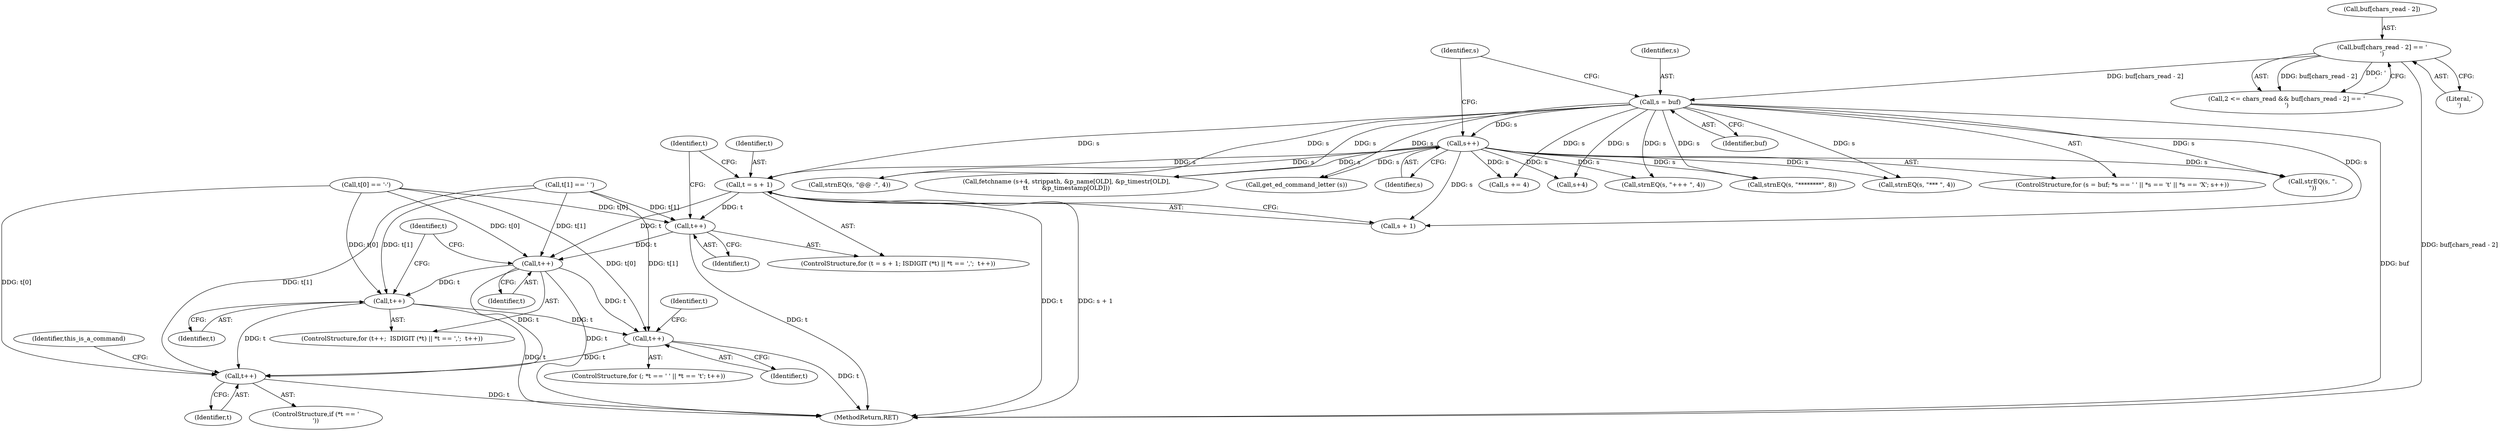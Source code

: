 digraph "0_savannah_f290f48a621867084884bfff87f8093c15195e6a@pointer" {
"1000479" [label="(Call,t = s + 1)"];
"1000438" [label="(Call,s = buf)"];
"1000430" [label="(Call,buf[chars_read - 2] == '\r')"];
"1000455" [label="(Call,s++)"];
"1000492" [label="(Call,t++)"];
"1000511" [label="(Call,t++)"];
"1000521" [label="(Call,t++)"];
"1000533" [label="(Call,t++)"];
"1000540" [label="(Call,t++)"];
"1000533" [label="(Call,t++)"];
"1000582" [label="(Call,strnEQ(s, \"*** \", 4))"];
"1000456" [label="(Identifier,s)"];
"1000431" [label="(Call,buf[chars_read - 2])"];
"1000512" [label="(Identifier,t)"];
"1000516" [label="(Identifier,t)"];
"1001145" [label="(Call,t[1] == ' ')"];
"1000541" [label="(Identifier,t)"];
"1000543" [label="(Identifier,this_is_a_command)"];
"1000527" [label="(Identifier,t)"];
"1000440" [label="(Identifier,buf)"];
"1000426" [label="(Call,2 <= chars_read && buf[chars_read - 2] == '\r')"];
"1001223" [label="(Call,strEQ(s, \".\n\"))"];
"1001246" [label="(Call,strnEQ(s, \"@@ -\", 4))"];
"1000522" [label="(Identifier,t)"];
"1002173" [label="(MethodReturn,RET)"];
"1000540" [label="(Call,t++)"];
"1000437" [label="(ControlStructure,for (s = buf; *s == ' ' || *s == '\t' || *s == 'X'; s++))"];
"1000609" [label="(Call,strnEQ(s, \"+++ \", 4))"];
"1000436" [label="(Literal,'\r')"];
"1001431" [label="(Call,strnEQ(s, \"********\", 8))"];
"1001140" [label="(Call,t[0] == '-')"];
"1000478" [label="(ControlStructure,for (t = s + 1; ISDIGIT (*t) || *t == ',';  t++))"];
"1000493" [label="(Identifier,t)"];
"1000438" [label="(Call,s = buf)"];
"1000521" [label="(Call,t++)"];
"1000587" [label="(Call,fetchname (s+4, strippath, &p_name[OLD], &p_timestr[OLD],\n\t\t       &p_timestamp[OLD]))"];
"1000444" [label="(Identifier,s)"];
"1000455" [label="(Call,s++)"];
"1000523" [label="(ControlStructure,for (; *t == ' ' || *t == '\t'; t++))"];
"1000588" [label="(Call,s+4)"];
"1000511" [label="(Call,t++)"];
"1000487" [label="(Identifier,t)"];
"1001303" [label="(Call,s += 4)"];
"1000534" [label="(Identifier,t)"];
"1000479" [label="(Call,t = s + 1)"];
"1000510" [label="(ControlStructure,for (t++;  ISDIGIT (*t) || *t == ',';  t++))"];
"1000439" [label="(Identifier,s)"];
"1000535" [label="(ControlStructure,if (*t == '\r'))"];
"1000559" [label="(Call,get_ed_command_letter (s))"];
"1000481" [label="(Call,s + 1)"];
"1000480" [label="(Identifier,t)"];
"1000492" [label="(Call,t++)"];
"1000430" [label="(Call,buf[chars_read - 2] == '\r')"];
"1000479" -> "1000478"  [label="AST: "];
"1000479" -> "1000481"  [label="CFG: "];
"1000480" -> "1000479"  [label="AST: "];
"1000481" -> "1000479"  [label="AST: "];
"1000487" -> "1000479"  [label="CFG: "];
"1000479" -> "1002173"  [label="DDG: t"];
"1000479" -> "1002173"  [label="DDG: s + 1"];
"1000438" -> "1000479"  [label="DDG: s"];
"1000455" -> "1000479"  [label="DDG: s"];
"1000479" -> "1000492"  [label="DDG: t"];
"1000479" -> "1000511"  [label="DDG: t"];
"1000438" -> "1000437"  [label="AST: "];
"1000438" -> "1000440"  [label="CFG: "];
"1000439" -> "1000438"  [label="AST: "];
"1000440" -> "1000438"  [label="AST: "];
"1000444" -> "1000438"  [label="CFG: "];
"1000438" -> "1002173"  [label="DDG: buf"];
"1000430" -> "1000438"  [label="DDG: buf[chars_read - 2]"];
"1000438" -> "1000455"  [label="DDG: s"];
"1000438" -> "1000481"  [label="DDG: s"];
"1000438" -> "1000559"  [label="DDG: s"];
"1000438" -> "1000582"  [label="DDG: s"];
"1000438" -> "1000587"  [label="DDG: s"];
"1000438" -> "1000588"  [label="DDG: s"];
"1000438" -> "1000609"  [label="DDG: s"];
"1000438" -> "1001223"  [label="DDG: s"];
"1000438" -> "1001246"  [label="DDG: s"];
"1000438" -> "1001303"  [label="DDG: s"];
"1000438" -> "1001431"  [label="DDG: s"];
"1000430" -> "1000426"  [label="AST: "];
"1000430" -> "1000436"  [label="CFG: "];
"1000431" -> "1000430"  [label="AST: "];
"1000436" -> "1000430"  [label="AST: "];
"1000426" -> "1000430"  [label="CFG: "];
"1000430" -> "1002173"  [label="DDG: buf[chars_read - 2]"];
"1000430" -> "1000426"  [label="DDG: buf[chars_read - 2]"];
"1000430" -> "1000426"  [label="DDG: '\r'"];
"1000455" -> "1000437"  [label="AST: "];
"1000455" -> "1000456"  [label="CFG: "];
"1000456" -> "1000455"  [label="AST: "];
"1000444" -> "1000455"  [label="CFG: "];
"1000455" -> "1000481"  [label="DDG: s"];
"1000455" -> "1000559"  [label="DDG: s"];
"1000455" -> "1000582"  [label="DDG: s"];
"1000455" -> "1000587"  [label="DDG: s"];
"1000455" -> "1000588"  [label="DDG: s"];
"1000455" -> "1000609"  [label="DDG: s"];
"1000455" -> "1001223"  [label="DDG: s"];
"1000455" -> "1001246"  [label="DDG: s"];
"1000455" -> "1001303"  [label="DDG: s"];
"1000455" -> "1001431"  [label="DDG: s"];
"1000492" -> "1000478"  [label="AST: "];
"1000492" -> "1000493"  [label="CFG: "];
"1000493" -> "1000492"  [label="AST: "];
"1000487" -> "1000492"  [label="CFG: "];
"1000492" -> "1002173"  [label="DDG: t"];
"1001145" -> "1000492"  [label="DDG: t[1]"];
"1001140" -> "1000492"  [label="DDG: t[0]"];
"1000492" -> "1000511"  [label="DDG: t"];
"1000511" -> "1000510"  [label="AST: "];
"1000511" -> "1000512"  [label="CFG: "];
"1000512" -> "1000511"  [label="AST: "];
"1000516" -> "1000511"  [label="CFG: "];
"1000511" -> "1002173"  [label="DDG: t"];
"1001145" -> "1000511"  [label="DDG: t[1]"];
"1001140" -> "1000511"  [label="DDG: t[0]"];
"1000511" -> "1000521"  [label="DDG: t"];
"1000511" -> "1000533"  [label="DDG: t"];
"1000511" -> "1000540"  [label="DDG: t"];
"1000521" -> "1000510"  [label="AST: "];
"1000521" -> "1000522"  [label="CFG: "];
"1000522" -> "1000521"  [label="AST: "];
"1000516" -> "1000521"  [label="CFG: "];
"1000521" -> "1002173"  [label="DDG: t"];
"1001145" -> "1000521"  [label="DDG: t[1]"];
"1001140" -> "1000521"  [label="DDG: t[0]"];
"1000521" -> "1000533"  [label="DDG: t"];
"1000521" -> "1000540"  [label="DDG: t"];
"1000533" -> "1000523"  [label="AST: "];
"1000533" -> "1000534"  [label="CFG: "];
"1000534" -> "1000533"  [label="AST: "];
"1000527" -> "1000533"  [label="CFG: "];
"1000533" -> "1002173"  [label="DDG: t"];
"1001145" -> "1000533"  [label="DDG: t[1]"];
"1001140" -> "1000533"  [label="DDG: t[0]"];
"1000533" -> "1000540"  [label="DDG: t"];
"1000540" -> "1000535"  [label="AST: "];
"1000540" -> "1000541"  [label="CFG: "];
"1000541" -> "1000540"  [label="AST: "];
"1000543" -> "1000540"  [label="CFG: "];
"1000540" -> "1002173"  [label="DDG: t"];
"1001145" -> "1000540"  [label="DDG: t[1]"];
"1001140" -> "1000540"  [label="DDG: t[0]"];
}
